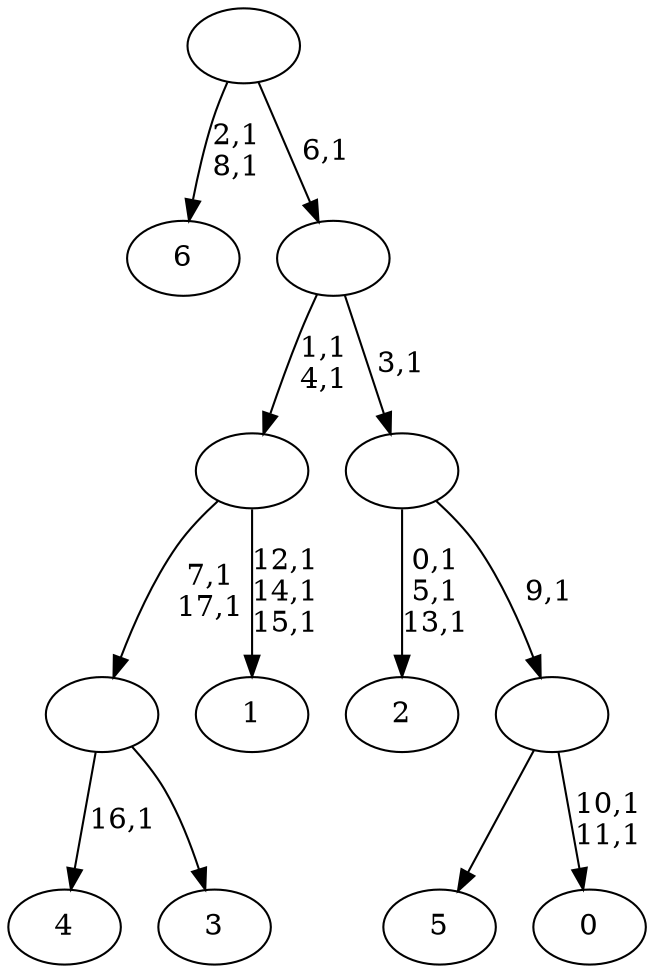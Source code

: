 digraph T {
	25 [label="6"]
	22 [label="5"]
	21 [label="4"]
	19 [label="3"]
	18 [label=""]
	16 [label="2"]
	12 [label="1"]
	8 [label=""]
	6 [label="0"]
	3 [label=""]
	2 [label=""]
	1 [label=""]
	0 [label=""]
	18 -> 21 [label="16,1"]
	18 -> 19 [label=""]
	8 -> 12 [label="12,1\n14,1\n15,1"]
	8 -> 18 [label="7,1\n17,1"]
	3 -> 6 [label="10,1\n11,1"]
	3 -> 22 [label=""]
	2 -> 16 [label="0,1\n5,1\n13,1"]
	2 -> 3 [label="9,1"]
	1 -> 8 [label="1,1\n4,1"]
	1 -> 2 [label="3,1"]
	0 -> 25 [label="2,1\n8,1"]
	0 -> 1 [label="6,1"]
}
